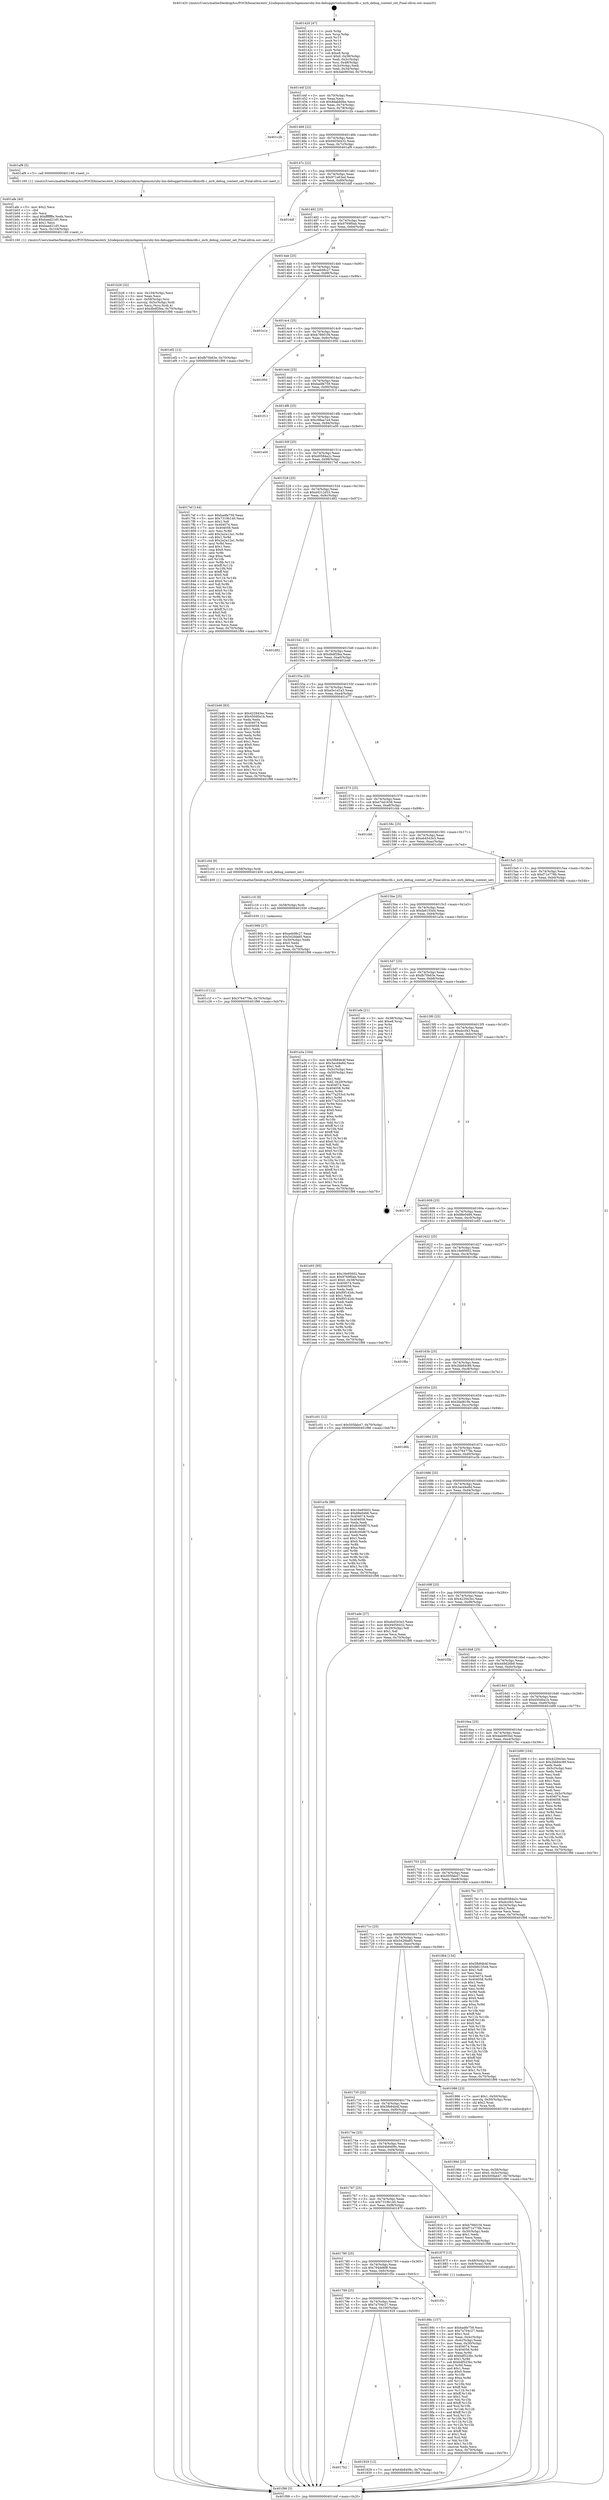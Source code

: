 digraph "0x401420" {
  label = "0x401420 (/mnt/c/Users/mathe/Desktop/tcc/POCII/binaries/extr_h2odepsmrubymrbgemsmruby-bin-debuggertoolsmrdbmrdb.c_mrb_debug_context_set_Final-ollvm.out::main(0))"
  labelloc = "t"
  node[shape=record]

  Entry [label="",width=0.3,height=0.3,shape=circle,fillcolor=black,style=filled]
  "0x40144f" [label="{
     0x40144f [23]\l
     | [instrs]\l
     &nbsp;&nbsp;0x40144f \<+3\>: mov -0x70(%rbp),%eax\l
     &nbsp;&nbsp;0x401452 \<+2\>: mov %eax,%ecx\l
     &nbsp;&nbsp;0x401454 \<+6\>: sub $0x8dabb0be,%ecx\l
     &nbsp;&nbsp;0x40145a \<+3\>: mov %eax,-0x74(%rbp)\l
     &nbsp;&nbsp;0x40145d \<+3\>: mov %ecx,-0x78(%rbp)\l
     &nbsp;&nbsp;0x401460 \<+6\>: je 0000000000401c2b \<main+0x80b\>\l
  }"]
  "0x401c2b" [label="{
     0x401c2b\l
  }", style=dashed]
  "0x401466" [label="{
     0x401466 [22]\l
     | [instrs]\l
     &nbsp;&nbsp;0x401466 \<+5\>: jmp 000000000040146b \<main+0x4b\>\l
     &nbsp;&nbsp;0x40146b \<+3\>: mov -0x74(%rbp),%eax\l
     &nbsp;&nbsp;0x40146e \<+5\>: sub $0x94056432,%eax\l
     &nbsp;&nbsp;0x401473 \<+3\>: mov %eax,-0x7c(%rbp)\l
     &nbsp;&nbsp;0x401476 \<+6\>: je 0000000000401af9 \<main+0x6d9\>\l
  }"]
  Exit [label="",width=0.3,height=0.3,shape=circle,fillcolor=black,style=filled,peripheries=2]
  "0x401af9" [label="{
     0x401af9 [5]\l
     | [instrs]\l
     &nbsp;&nbsp;0x401af9 \<+5\>: call 0000000000401160 \<next_i\>\l
     | [calls]\l
     &nbsp;&nbsp;0x401160 \{1\} (/mnt/c/Users/mathe/Desktop/tcc/POCII/binaries/extr_h2odepsmrubymrbgemsmruby-bin-debuggertoolsmrdbmrdb.c_mrb_debug_context_set_Final-ollvm.out::next_i)\l
  }"]
  "0x40147c" [label="{
     0x40147c [22]\l
     | [instrs]\l
     &nbsp;&nbsp;0x40147c \<+5\>: jmp 0000000000401481 \<main+0x61\>\l
     &nbsp;&nbsp;0x401481 \<+3\>: mov -0x74(%rbp),%eax\l
     &nbsp;&nbsp;0x401484 \<+5\>: sub $0x971e63ed,%eax\l
     &nbsp;&nbsp;0x401489 \<+3\>: mov %eax,-0x80(%rbp)\l
     &nbsp;&nbsp;0x40148c \<+6\>: je 0000000000401ddf \<main+0x9bf\>\l
  }"]
  "0x401c1f" [label="{
     0x401c1f [12]\l
     | [instrs]\l
     &nbsp;&nbsp;0x401c1f \<+7\>: movl $0x3764779e,-0x70(%rbp)\l
     &nbsp;&nbsp;0x401c26 \<+5\>: jmp 0000000000401f98 \<main+0xb78\>\l
  }"]
  "0x401ddf" [label="{
     0x401ddf\l
  }", style=dashed]
  "0x401492" [label="{
     0x401492 [25]\l
     | [instrs]\l
     &nbsp;&nbsp;0x401492 \<+5\>: jmp 0000000000401497 \<main+0x77\>\l
     &nbsp;&nbsp;0x401497 \<+3\>: mov -0x74(%rbp),%eax\l
     &nbsp;&nbsp;0x40149a \<+5\>: sub $0x9769f0ab,%eax\l
     &nbsp;&nbsp;0x40149f \<+6\>: mov %eax,-0x84(%rbp)\l
     &nbsp;&nbsp;0x4014a5 \<+6\>: je 0000000000401ef2 \<main+0xad2\>\l
  }"]
  "0x401c16" [label="{
     0x401c16 [9]\l
     | [instrs]\l
     &nbsp;&nbsp;0x401c16 \<+4\>: mov -0x58(%rbp),%rdi\l
     &nbsp;&nbsp;0x401c1a \<+5\>: call 0000000000401030 \<free@plt\>\l
     | [calls]\l
     &nbsp;&nbsp;0x401030 \{1\} (unknown)\l
  }"]
  "0x401ef2" [label="{
     0x401ef2 [12]\l
     | [instrs]\l
     &nbsp;&nbsp;0x401ef2 \<+7\>: movl $0xfb70b63e,-0x70(%rbp)\l
     &nbsp;&nbsp;0x401ef9 \<+5\>: jmp 0000000000401f98 \<main+0xb78\>\l
  }"]
  "0x4014ab" [label="{
     0x4014ab [25]\l
     | [instrs]\l
     &nbsp;&nbsp;0x4014ab \<+5\>: jmp 00000000004014b0 \<main+0x90\>\l
     &nbsp;&nbsp;0x4014b0 \<+3\>: mov -0x74(%rbp),%eax\l
     &nbsp;&nbsp;0x4014b3 \<+5\>: sub $0xaeb08c27,%eax\l
     &nbsp;&nbsp;0x4014b8 \<+6\>: mov %eax,-0x88(%rbp)\l
     &nbsp;&nbsp;0x4014be \<+6\>: je 0000000000401e1e \<main+0x9fe\>\l
  }"]
  "0x401b26" [label="{
     0x401b26 [32]\l
     | [instrs]\l
     &nbsp;&nbsp;0x401b26 \<+6\>: mov -0x104(%rbp),%ecx\l
     &nbsp;&nbsp;0x401b2c \<+3\>: imul %eax,%ecx\l
     &nbsp;&nbsp;0x401b2f \<+4\>: mov -0x58(%rbp),%rsi\l
     &nbsp;&nbsp;0x401b33 \<+4\>: movslq -0x5c(%rbp),%rdi\l
     &nbsp;&nbsp;0x401b37 \<+3\>: mov %ecx,(%rsi,%rdi,4)\l
     &nbsp;&nbsp;0x401b3a \<+7\>: movl $0xdbdf2fea,-0x70(%rbp)\l
     &nbsp;&nbsp;0x401b41 \<+5\>: jmp 0000000000401f98 \<main+0xb78\>\l
  }"]
  "0x401e1e" [label="{
     0x401e1e\l
  }", style=dashed]
  "0x4014c4" [label="{
     0x4014c4 [25]\l
     | [instrs]\l
     &nbsp;&nbsp;0x4014c4 \<+5\>: jmp 00000000004014c9 \<main+0xa9\>\l
     &nbsp;&nbsp;0x4014c9 \<+3\>: mov -0x74(%rbp),%eax\l
     &nbsp;&nbsp;0x4014cc \<+5\>: sub $0xb76601f4,%eax\l
     &nbsp;&nbsp;0x4014d1 \<+6\>: mov %eax,-0x8c(%rbp)\l
     &nbsp;&nbsp;0x4014d7 \<+6\>: je 0000000000401950 \<main+0x530\>\l
  }"]
  "0x401afe" [label="{
     0x401afe [40]\l
     | [instrs]\l
     &nbsp;&nbsp;0x401afe \<+5\>: mov $0x2,%ecx\l
     &nbsp;&nbsp;0x401b03 \<+1\>: cltd\l
     &nbsp;&nbsp;0x401b04 \<+2\>: idiv %ecx\l
     &nbsp;&nbsp;0x401b06 \<+6\>: imul $0xfffffffe,%edx,%ecx\l
     &nbsp;&nbsp;0x401b0c \<+6\>: add $0xbaed21d5,%ecx\l
     &nbsp;&nbsp;0x401b12 \<+3\>: add $0x1,%ecx\l
     &nbsp;&nbsp;0x401b15 \<+6\>: sub $0xbaed21d5,%ecx\l
     &nbsp;&nbsp;0x401b1b \<+6\>: mov %ecx,-0x104(%rbp)\l
     &nbsp;&nbsp;0x401b21 \<+5\>: call 0000000000401160 \<next_i\>\l
     | [calls]\l
     &nbsp;&nbsp;0x401160 \{1\} (/mnt/c/Users/mathe/Desktop/tcc/POCII/binaries/extr_h2odepsmrubymrbgemsmruby-bin-debuggertoolsmrdbmrdb.c_mrb_debug_context_set_Final-ollvm.out::next_i)\l
  }"]
  "0x401950" [label="{
     0x401950\l
  }", style=dashed]
  "0x4014dd" [label="{
     0x4014dd [25]\l
     | [instrs]\l
     &nbsp;&nbsp;0x4014dd \<+5\>: jmp 00000000004014e2 \<main+0xc2\>\l
     &nbsp;&nbsp;0x4014e2 \<+3\>: mov -0x74(%rbp),%eax\l
     &nbsp;&nbsp;0x4014e5 \<+5\>: sub $0xbadfe759,%eax\l
     &nbsp;&nbsp;0x4014ea \<+6\>: mov %eax,-0x90(%rbp)\l
     &nbsp;&nbsp;0x4014f0 \<+6\>: je 0000000000401f13 \<main+0xaf3\>\l
  }"]
  "0x40199d" [label="{
     0x40199d [23]\l
     | [instrs]\l
     &nbsp;&nbsp;0x40199d \<+4\>: mov %rax,-0x58(%rbp)\l
     &nbsp;&nbsp;0x4019a1 \<+7\>: movl $0x0,-0x5c(%rbp)\l
     &nbsp;&nbsp;0x4019a8 \<+7\>: movl $0x505fab47,-0x70(%rbp)\l
     &nbsp;&nbsp;0x4019af \<+5\>: jmp 0000000000401f98 \<main+0xb78\>\l
  }"]
  "0x401f13" [label="{
     0x401f13\l
  }", style=dashed]
  "0x4014f6" [label="{
     0x4014f6 [25]\l
     | [instrs]\l
     &nbsp;&nbsp;0x4014f6 \<+5\>: jmp 00000000004014fb \<main+0xdb\>\l
     &nbsp;&nbsp;0x4014fb \<+3\>: mov -0x74(%rbp),%eax\l
     &nbsp;&nbsp;0x4014fe \<+5\>: sub $0xc68aa7a4,%eax\l
     &nbsp;&nbsp;0x401503 \<+6\>: mov %eax,-0x94(%rbp)\l
     &nbsp;&nbsp;0x401509 \<+6\>: je 0000000000401e00 \<main+0x9e0\>\l
  }"]
  "0x4017b2" [label="{
     0x4017b2\l
  }", style=dashed]
  "0x401e00" [label="{
     0x401e00\l
  }", style=dashed]
  "0x40150f" [label="{
     0x40150f [25]\l
     | [instrs]\l
     &nbsp;&nbsp;0x40150f \<+5\>: jmp 0000000000401514 \<main+0xf4\>\l
     &nbsp;&nbsp;0x401514 \<+3\>: mov -0x74(%rbp),%eax\l
     &nbsp;&nbsp;0x401517 \<+5\>: sub $0xd0584a2c,%eax\l
     &nbsp;&nbsp;0x40151c \<+6\>: mov %eax,-0x98(%rbp)\l
     &nbsp;&nbsp;0x401522 \<+6\>: je 00000000004017ef \<main+0x3cf\>\l
  }"]
  "0x401929" [label="{
     0x401929 [12]\l
     | [instrs]\l
     &nbsp;&nbsp;0x401929 \<+7\>: movl $0x64b8409c,-0x70(%rbp)\l
     &nbsp;&nbsp;0x401930 \<+5\>: jmp 0000000000401f98 \<main+0xb78\>\l
  }"]
  "0x4017ef" [label="{
     0x4017ef [144]\l
     | [instrs]\l
     &nbsp;&nbsp;0x4017ef \<+5\>: mov $0xbadfe759,%eax\l
     &nbsp;&nbsp;0x4017f4 \<+5\>: mov $0x7319b140,%ecx\l
     &nbsp;&nbsp;0x4017f9 \<+2\>: mov $0x1,%dl\l
     &nbsp;&nbsp;0x4017fb \<+7\>: mov 0x404074,%esi\l
     &nbsp;&nbsp;0x401802 \<+7\>: mov 0x404058,%edi\l
     &nbsp;&nbsp;0x401809 \<+3\>: mov %esi,%r8d\l
     &nbsp;&nbsp;0x40180c \<+7\>: add $0x2a2a12a1,%r8d\l
     &nbsp;&nbsp;0x401813 \<+4\>: sub $0x1,%r8d\l
     &nbsp;&nbsp;0x401817 \<+7\>: sub $0x2a2a12a1,%r8d\l
     &nbsp;&nbsp;0x40181e \<+4\>: imul %r8d,%esi\l
     &nbsp;&nbsp;0x401822 \<+3\>: and $0x1,%esi\l
     &nbsp;&nbsp;0x401825 \<+3\>: cmp $0x0,%esi\l
     &nbsp;&nbsp;0x401828 \<+4\>: sete %r9b\l
     &nbsp;&nbsp;0x40182c \<+3\>: cmp $0xa,%edi\l
     &nbsp;&nbsp;0x40182f \<+4\>: setl %r10b\l
     &nbsp;&nbsp;0x401833 \<+3\>: mov %r9b,%r11b\l
     &nbsp;&nbsp;0x401836 \<+4\>: xor $0xff,%r11b\l
     &nbsp;&nbsp;0x40183a \<+3\>: mov %r10b,%bl\l
     &nbsp;&nbsp;0x40183d \<+3\>: xor $0xff,%bl\l
     &nbsp;&nbsp;0x401840 \<+3\>: xor $0x0,%dl\l
     &nbsp;&nbsp;0x401843 \<+3\>: mov %r11b,%r14b\l
     &nbsp;&nbsp;0x401846 \<+4\>: and $0x0,%r14b\l
     &nbsp;&nbsp;0x40184a \<+3\>: and %dl,%r9b\l
     &nbsp;&nbsp;0x40184d \<+3\>: mov %bl,%r15b\l
     &nbsp;&nbsp;0x401850 \<+4\>: and $0x0,%r15b\l
     &nbsp;&nbsp;0x401854 \<+3\>: and %dl,%r10b\l
     &nbsp;&nbsp;0x401857 \<+3\>: or %r9b,%r14b\l
     &nbsp;&nbsp;0x40185a \<+3\>: or %r10b,%r15b\l
     &nbsp;&nbsp;0x40185d \<+3\>: xor %r15b,%r14b\l
     &nbsp;&nbsp;0x401860 \<+3\>: or %bl,%r11b\l
     &nbsp;&nbsp;0x401863 \<+4\>: xor $0xff,%r11b\l
     &nbsp;&nbsp;0x401867 \<+3\>: or $0x0,%dl\l
     &nbsp;&nbsp;0x40186a \<+3\>: and %dl,%r11b\l
     &nbsp;&nbsp;0x40186d \<+3\>: or %r11b,%r14b\l
     &nbsp;&nbsp;0x401870 \<+4\>: test $0x1,%r14b\l
     &nbsp;&nbsp;0x401874 \<+3\>: cmovne %ecx,%eax\l
     &nbsp;&nbsp;0x401877 \<+3\>: mov %eax,-0x70(%rbp)\l
     &nbsp;&nbsp;0x40187a \<+5\>: jmp 0000000000401f98 \<main+0xb78\>\l
  }"]
  "0x401528" [label="{
     0x401528 [25]\l
     | [instrs]\l
     &nbsp;&nbsp;0x401528 \<+5\>: jmp 000000000040152d \<main+0x10d\>\l
     &nbsp;&nbsp;0x40152d \<+3\>: mov -0x74(%rbp),%eax\l
     &nbsp;&nbsp;0x401530 \<+5\>: sub $0xd4212d33,%eax\l
     &nbsp;&nbsp;0x401535 \<+6\>: mov %eax,-0x9c(%rbp)\l
     &nbsp;&nbsp;0x40153b \<+6\>: je 0000000000401d92 \<main+0x972\>\l
  }"]
  "0x401799" [label="{
     0x401799 [25]\l
     | [instrs]\l
     &nbsp;&nbsp;0x401799 \<+5\>: jmp 000000000040179e \<main+0x37e\>\l
     &nbsp;&nbsp;0x40179e \<+3\>: mov -0x74(%rbp),%eax\l
     &nbsp;&nbsp;0x4017a1 \<+5\>: sub $0x7a704c27,%eax\l
     &nbsp;&nbsp;0x4017a6 \<+6\>: mov %eax,-0x100(%rbp)\l
     &nbsp;&nbsp;0x4017ac \<+6\>: je 0000000000401929 \<main+0x509\>\l
  }"]
  "0x401d92" [label="{
     0x401d92\l
  }", style=dashed]
  "0x401541" [label="{
     0x401541 [25]\l
     | [instrs]\l
     &nbsp;&nbsp;0x401541 \<+5\>: jmp 0000000000401546 \<main+0x126\>\l
     &nbsp;&nbsp;0x401546 \<+3\>: mov -0x74(%rbp),%eax\l
     &nbsp;&nbsp;0x401549 \<+5\>: sub $0xdbdf2fea,%eax\l
     &nbsp;&nbsp;0x40154e \<+6\>: mov %eax,-0xa0(%rbp)\l
     &nbsp;&nbsp;0x401554 \<+6\>: je 0000000000401b46 \<main+0x726\>\l
  }"]
  "0x401f5c" [label="{
     0x401f5c\l
  }", style=dashed]
  "0x401b46" [label="{
     0x401b46 [83]\l
     | [instrs]\l
     &nbsp;&nbsp;0x401b46 \<+5\>: mov $0x422943ec,%eax\l
     &nbsp;&nbsp;0x401b4b \<+5\>: mov $0x450d0a1b,%ecx\l
     &nbsp;&nbsp;0x401b50 \<+2\>: xor %edx,%edx\l
     &nbsp;&nbsp;0x401b52 \<+7\>: mov 0x404074,%esi\l
     &nbsp;&nbsp;0x401b59 \<+7\>: mov 0x404058,%edi\l
     &nbsp;&nbsp;0x401b60 \<+3\>: sub $0x1,%edx\l
     &nbsp;&nbsp;0x401b63 \<+3\>: mov %esi,%r8d\l
     &nbsp;&nbsp;0x401b66 \<+3\>: add %edx,%r8d\l
     &nbsp;&nbsp;0x401b69 \<+4\>: imul %r8d,%esi\l
     &nbsp;&nbsp;0x401b6d \<+3\>: and $0x1,%esi\l
     &nbsp;&nbsp;0x401b70 \<+3\>: cmp $0x0,%esi\l
     &nbsp;&nbsp;0x401b73 \<+4\>: sete %r9b\l
     &nbsp;&nbsp;0x401b77 \<+3\>: cmp $0xa,%edi\l
     &nbsp;&nbsp;0x401b7a \<+4\>: setl %r10b\l
     &nbsp;&nbsp;0x401b7e \<+3\>: mov %r9b,%r11b\l
     &nbsp;&nbsp;0x401b81 \<+3\>: and %r10b,%r11b\l
     &nbsp;&nbsp;0x401b84 \<+3\>: xor %r10b,%r9b\l
     &nbsp;&nbsp;0x401b87 \<+3\>: or %r9b,%r11b\l
     &nbsp;&nbsp;0x401b8a \<+4\>: test $0x1,%r11b\l
     &nbsp;&nbsp;0x401b8e \<+3\>: cmovne %ecx,%eax\l
     &nbsp;&nbsp;0x401b91 \<+3\>: mov %eax,-0x70(%rbp)\l
     &nbsp;&nbsp;0x401b94 \<+5\>: jmp 0000000000401f98 \<main+0xb78\>\l
  }"]
  "0x40155a" [label="{
     0x40155a [25]\l
     | [instrs]\l
     &nbsp;&nbsp;0x40155a \<+5\>: jmp 000000000040155f \<main+0x13f\>\l
     &nbsp;&nbsp;0x40155f \<+3\>: mov -0x74(%rbp),%eax\l
     &nbsp;&nbsp;0x401562 \<+5\>: sub $0xe5e1d1a3,%eax\l
     &nbsp;&nbsp;0x401567 \<+6\>: mov %eax,-0xa4(%rbp)\l
     &nbsp;&nbsp;0x40156d \<+6\>: je 0000000000401d77 \<main+0x957\>\l
  }"]
  "0x40188c" [label="{
     0x40188c [157]\l
     | [instrs]\l
     &nbsp;&nbsp;0x40188c \<+5\>: mov $0xbadfe759,%ecx\l
     &nbsp;&nbsp;0x401891 \<+5\>: mov $0x7a704c27,%edx\l
     &nbsp;&nbsp;0x401896 \<+3\>: mov $0x1,%sil\l
     &nbsp;&nbsp;0x401899 \<+3\>: mov %eax,-0x4c(%rbp)\l
     &nbsp;&nbsp;0x40189c \<+3\>: mov -0x4c(%rbp),%eax\l
     &nbsp;&nbsp;0x40189f \<+3\>: mov %eax,-0x30(%rbp)\l
     &nbsp;&nbsp;0x4018a2 \<+7\>: mov 0x404074,%eax\l
     &nbsp;&nbsp;0x4018a9 \<+8\>: mov 0x404058,%r8d\l
     &nbsp;&nbsp;0x4018b1 \<+3\>: mov %eax,%r9d\l
     &nbsp;&nbsp;0x4018b4 \<+7\>: add $0xbdf523bc,%r9d\l
     &nbsp;&nbsp;0x4018bb \<+4\>: sub $0x1,%r9d\l
     &nbsp;&nbsp;0x4018bf \<+7\>: sub $0xbdf523bc,%r9d\l
     &nbsp;&nbsp;0x4018c6 \<+4\>: imul %r9d,%eax\l
     &nbsp;&nbsp;0x4018ca \<+3\>: and $0x1,%eax\l
     &nbsp;&nbsp;0x4018cd \<+3\>: cmp $0x0,%eax\l
     &nbsp;&nbsp;0x4018d0 \<+4\>: sete %r10b\l
     &nbsp;&nbsp;0x4018d4 \<+4\>: cmp $0xa,%r8d\l
     &nbsp;&nbsp;0x4018d8 \<+4\>: setl %r11b\l
     &nbsp;&nbsp;0x4018dc \<+3\>: mov %r10b,%bl\l
     &nbsp;&nbsp;0x4018df \<+3\>: xor $0xff,%bl\l
     &nbsp;&nbsp;0x4018e2 \<+3\>: mov %r11b,%r14b\l
     &nbsp;&nbsp;0x4018e5 \<+4\>: xor $0xff,%r14b\l
     &nbsp;&nbsp;0x4018e9 \<+4\>: xor $0x1,%sil\l
     &nbsp;&nbsp;0x4018ed \<+3\>: mov %bl,%r15b\l
     &nbsp;&nbsp;0x4018f0 \<+4\>: and $0xff,%r15b\l
     &nbsp;&nbsp;0x4018f4 \<+3\>: and %sil,%r10b\l
     &nbsp;&nbsp;0x4018f7 \<+3\>: mov %r14b,%r12b\l
     &nbsp;&nbsp;0x4018fa \<+4\>: and $0xff,%r12b\l
     &nbsp;&nbsp;0x4018fe \<+3\>: and %sil,%r11b\l
     &nbsp;&nbsp;0x401901 \<+3\>: or %r10b,%r15b\l
     &nbsp;&nbsp;0x401904 \<+3\>: or %r11b,%r12b\l
     &nbsp;&nbsp;0x401907 \<+3\>: xor %r12b,%r15b\l
     &nbsp;&nbsp;0x40190a \<+3\>: or %r14b,%bl\l
     &nbsp;&nbsp;0x40190d \<+3\>: xor $0xff,%bl\l
     &nbsp;&nbsp;0x401910 \<+4\>: or $0x1,%sil\l
     &nbsp;&nbsp;0x401914 \<+3\>: and %sil,%bl\l
     &nbsp;&nbsp;0x401917 \<+3\>: or %bl,%r15b\l
     &nbsp;&nbsp;0x40191a \<+4\>: test $0x1,%r15b\l
     &nbsp;&nbsp;0x40191e \<+3\>: cmovne %edx,%ecx\l
     &nbsp;&nbsp;0x401921 \<+3\>: mov %ecx,-0x70(%rbp)\l
     &nbsp;&nbsp;0x401924 \<+5\>: jmp 0000000000401f98 \<main+0xb78\>\l
  }"]
  "0x401d77" [label="{
     0x401d77\l
  }", style=dashed]
  "0x401573" [label="{
     0x401573 [25]\l
     | [instrs]\l
     &nbsp;&nbsp;0x401573 \<+5\>: jmp 0000000000401578 \<main+0x158\>\l
     &nbsp;&nbsp;0x401578 \<+3\>: mov -0x74(%rbp),%eax\l
     &nbsp;&nbsp;0x40157b \<+5\>: sub $0xe7ed1638,%eax\l
     &nbsp;&nbsp;0x401580 \<+6\>: mov %eax,-0xa8(%rbp)\l
     &nbsp;&nbsp;0x401586 \<+6\>: je 0000000000401cbb \<main+0x89b\>\l
  }"]
  "0x401780" [label="{
     0x401780 [25]\l
     | [instrs]\l
     &nbsp;&nbsp;0x401780 \<+5\>: jmp 0000000000401785 \<main+0x365\>\l
     &nbsp;&nbsp;0x401785 \<+3\>: mov -0x74(%rbp),%eax\l
     &nbsp;&nbsp;0x401788 \<+5\>: sub $0x794dd6f8,%eax\l
     &nbsp;&nbsp;0x40178d \<+6\>: mov %eax,-0xfc(%rbp)\l
     &nbsp;&nbsp;0x401793 \<+6\>: je 0000000000401f5c \<main+0xb3c\>\l
  }"]
  "0x401cbb" [label="{
     0x401cbb\l
  }", style=dashed]
  "0x40158c" [label="{
     0x40158c [25]\l
     | [instrs]\l
     &nbsp;&nbsp;0x40158c \<+5\>: jmp 0000000000401591 \<main+0x171\>\l
     &nbsp;&nbsp;0x401591 \<+3\>: mov -0x74(%rbp),%eax\l
     &nbsp;&nbsp;0x401594 \<+5\>: sub $0xeb4543e3,%eax\l
     &nbsp;&nbsp;0x401599 \<+6\>: mov %eax,-0xac(%rbp)\l
     &nbsp;&nbsp;0x40159f \<+6\>: je 0000000000401c0d \<main+0x7ed\>\l
  }"]
  "0x40187f" [label="{
     0x40187f [13]\l
     | [instrs]\l
     &nbsp;&nbsp;0x40187f \<+4\>: mov -0x48(%rbp),%rax\l
     &nbsp;&nbsp;0x401883 \<+4\>: mov 0x8(%rax),%rdi\l
     &nbsp;&nbsp;0x401887 \<+5\>: call 0000000000401060 \<atoi@plt\>\l
     | [calls]\l
     &nbsp;&nbsp;0x401060 \{1\} (unknown)\l
  }"]
  "0x401c0d" [label="{
     0x401c0d [9]\l
     | [instrs]\l
     &nbsp;&nbsp;0x401c0d \<+4\>: mov -0x58(%rbp),%rdi\l
     &nbsp;&nbsp;0x401c11 \<+5\>: call 0000000000401400 \<mrb_debug_context_set\>\l
     | [calls]\l
     &nbsp;&nbsp;0x401400 \{1\} (/mnt/c/Users/mathe/Desktop/tcc/POCII/binaries/extr_h2odepsmrubymrbgemsmruby-bin-debuggertoolsmrdbmrdb.c_mrb_debug_context_set_Final-ollvm.out::mrb_debug_context_set)\l
  }"]
  "0x4015a5" [label="{
     0x4015a5 [25]\l
     | [instrs]\l
     &nbsp;&nbsp;0x4015a5 \<+5\>: jmp 00000000004015aa \<main+0x18a\>\l
     &nbsp;&nbsp;0x4015aa \<+3\>: mov -0x74(%rbp),%eax\l
     &nbsp;&nbsp;0x4015ad \<+5\>: sub $0xf71e776b,%eax\l
     &nbsp;&nbsp;0x4015b2 \<+6\>: mov %eax,-0xb0(%rbp)\l
     &nbsp;&nbsp;0x4015b8 \<+6\>: je 000000000040196b \<main+0x54b\>\l
  }"]
  "0x401767" [label="{
     0x401767 [25]\l
     | [instrs]\l
     &nbsp;&nbsp;0x401767 \<+5\>: jmp 000000000040176c \<main+0x34c\>\l
     &nbsp;&nbsp;0x40176c \<+3\>: mov -0x74(%rbp),%eax\l
     &nbsp;&nbsp;0x40176f \<+5\>: sub $0x7319b140,%eax\l
     &nbsp;&nbsp;0x401774 \<+6\>: mov %eax,-0xf8(%rbp)\l
     &nbsp;&nbsp;0x40177a \<+6\>: je 000000000040187f \<main+0x45f\>\l
  }"]
  "0x40196b" [label="{
     0x40196b [27]\l
     | [instrs]\l
     &nbsp;&nbsp;0x40196b \<+5\>: mov $0xaeb08c27,%eax\l
     &nbsp;&nbsp;0x401970 \<+5\>: mov $0x542fda85,%ecx\l
     &nbsp;&nbsp;0x401975 \<+3\>: mov -0x30(%rbp),%edx\l
     &nbsp;&nbsp;0x401978 \<+3\>: cmp $0x0,%edx\l
     &nbsp;&nbsp;0x40197b \<+3\>: cmove %ecx,%eax\l
     &nbsp;&nbsp;0x40197e \<+3\>: mov %eax,-0x70(%rbp)\l
     &nbsp;&nbsp;0x401981 \<+5\>: jmp 0000000000401f98 \<main+0xb78\>\l
  }"]
  "0x4015be" [label="{
     0x4015be [25]\l
     | [instrs]\l
     &nbsp;&nbsp;0x4015be \<+5\>: jmp 00000000004015c3 \<main+0x1a3\>\l
     &nbsp;&nbsp;0x4015c3 \<+3\>: mov -0x74(%rbp),%eax\l
     &nbsp;&nbsp;0x4015c6 \<+5\>: sub $0xfa6155d4,%eax\l
     &nbsp;&nbsp;0x4015cb \<+6\>: mov %eax,-0xb4(%rbp)\l
     &nbsp;&nbsp;0x4015d1 \<+6\>: je 0000000000401a3a \<main+0x61a\>\l
  }"]
  "0x401935" [label="{
     0x401935 [27]\l
     | [instrs]\l
     &nbsp;&nbsp;0x401935 \<+5\>: mov $0xb76601f4,%eax\l
     &nbsp;&nbsp;0x40193a \<+5\>: mov $0xf71e776b,%ecx\l
     &nbsp;&nbsp;0x40193f \<+3\>: mov -0x30(%rbp),%edx\l
     &nbsp;&nbsp;0x401942 \<+3\>: cmp $0x1,%edx\l
     &nbsp;&nbsp;0x401945 \<+3\>: cmovl %ecx,%eax\l
     &nbsp;&nbsp;0x401948 \<+3\>: mov %eax,-0x70(%rbp)\l
     &nbsp;&nbsp;0x40194b \<+5\>: jmp 0000000000401f98 \<main+0xb78\>\l
  }"]
  "0x401a3a" [label="{
     0x401a3a [164]\l
     | [instrs]\l
     &nbsp;&nbsp;0x401a3a \<+5\>: mov $0x5fb84b4f,%eax\l
     &nbsp;&nbsp;0x401a3f \<+5\>: mov $0x3acd4e8d,%ecx\l
     &nbsp;&nbsp;0x401a44 \<+2\>: mov $0x1,%dl\l
     &nbsp;&nbsp;0x401a46 \<+3\>: mov -0x5c(%rbp),%esi\l
     &nbsp;&nbsp;0x401a49 \<+3\>: cmp -0x50(%rbp),%esi\l
     &nbsp;&nbsp;0x401a4c \<+4\>: setl %dil\l
     &nbsp;&nbsp;0x401a50 \<+4\>: and $0x1,%dil\l
     &nbsp;&nbsp;0x401a54 \<+4\>: mov %dil,-0x29(%rbp)\l
     &nbsp;&nbsp;0x401a58 \<+7\>: mov 0x404074,%esi\l
     &nbsp;&nbsp;0x401a5f \<+8\>: mov 0x404058,%r8d\l
     &nbsp;&nbsp;0x401a67 \<+3\>: mov %esi,%r9d\l
     &nbsp;&nbsp;0x401a6a \<+7\>: sub $0x77a253c0,%r9d\l
     &nbsp;&nbsp;0x401a71 \<+4\>: sub $0x1,%r9d\l
     &nbsp;&nbsp;0x401a75 \<+7\>: add $0x77a253c0,%r9d\l
     &nbsp;&nbsp;0x401a7c \<+4\>: imul %r9d,%esi\l
     &nbsp;&nbsp;0x401a80 \<+3\>: and $0x1,%esi\l
     &nbsp;&nbsp;0x401a83 \<+3\>: cmp $0x0,%esi\l
     &nbsp;&nbsp;0x401a86 \<+4\>: sete %dil\l
     &nbsp;&nbsp;0x401a8a \<+4\>: cmp $0xa,%r8d\l
     &nbsp;&nbsp;0x401a8e \<+4\>: setl %r10b\l
     &nbsp;&nbsp;0x401a92 \<+3\>: mov %dil,%r11b\l
     &nbsp;&nbsp;0x401a95 \<+4\>: xor $0xff,%r11b\l
     &nbsp;&nbsp;0x401a99 \<+3\>: mov %r10b,%bl\l
     &nbsp;&nbsp;0x401a9c \<+3\>: xor $0xff,%bl\l
     &nbsp;&nbsp;0x401a9f \<+3\>: xor $0x0,%dl\l
     &nbsp;&nbsp;0x401aa2 \<+3\>: mov %r11b,%r14b\l
     &nbsp;&nbsp;0x401aa5 \<+4\>: and $0x0,%r14b\l
     &nbsp;&nbsp;0x401aa9 \<+3\>: and %dl,%dil\l
     &nbsp;&nbsp;0x401aac \<+3\>: mov %bl,%r15b\l
     &nbsp;&nbsp;0x401aaf \<+4\>: and $0x0,%r15b\l
     &nbsp;&nbsp;0x401ab3 \<+3\>: and %dl,%r10b\l
     &nbsp;&nbsp;0x401ab6 \<+3\>: or %dil,%r14b\l
     &nbsp;&nbsp;0x401ab9 \<+3\>: or %r10b,%r15b\l
     &nbsp;&nbsp;0x401abc \<+3\>: xor %r15b,%r14b\l
     &nbsp;&nbsp;0x401abf \<+3\>: or %bl,%r11b\l
     &nbsp;&nbsp;0x401ac2 \<+4\>: xor $0xff,%r11b\l
     &nbsp;&nbsp;0x401ac6 \<+3\>: or $0x0,%dl\l
     &nbsp;&nbsp;0x401ac9 \<+3\>: and %dl,%r11b\l
     &nbsp;&nbsp;0x401acc \<+3\>: or %r11b,%r14b\l
     &nbsp;&nbsp;0x401acf \<+4\>: test $0x1,%r14b\l
     &nbsp;&nbsp;0x401ad3 \<+3\>: cmovne %ecx,%eax\l
     &nbsp;&nbsp;0x401ad6 \<+3\>: mov %eax,-0x70(%rbp)\l
     &nbsp;&nbsp;0x401ad9 \<+5\>: jmp 0000000000401f98 \<main+0xb78\>\l
  }"]
  "0x4015d7" [label="{
     0x4015d7 [25]\l
     | [instrs]\l
     &nbsp;&nbsp;0x4015d7 \<+5\>: jmp 00000000004015dc \<main+0x1bc\>\l
     &nbsp;&nbsp;0x4015dc \<+3\>: mov -0x74(%rbp),%eax\l
     &nbsp;&nbsp;0x4015df \<+5\>: sub $0xfb70b63e,%eax\l
     &nbsp;&nbsp;0x4015e4 \<+6\>: mov %eax,-0xb8(%rbp)\l
     &nbsp;&nbsp;0x4015ea \<+6\>: je 0000000000401efe \<main+0xade\>\l
  }"]
  "0x40174e" [label="{
     0x40174e [25]\l
     | [instrs]\l
     &nbsp;&nbsp;0x40174e \<+5\>: jmp 0000000000401753 \<main+0x333\>\l
     &nbsp;&nbsp;0x401753 \<+3\>: mov -0x74(%rbp),%eax\l
     &nbsp;&nbsp;0x401756 \<+5\>: sub $0x64b8409c,%eax\l
     &nbsp;&nbsp;0x40175b \<+6\>: mov %eax,-0xf4(%rbp)\l
     &nbsp;&nbsp;0x401761 \<+6\>: je 0000000000401935 \<main+0x515\>\l
  }"]
  "0x401efe" [label="{
     0x401efe [21]\l
     | [instrs]\l
     &nbsp;&nbsp;0x401efe \<+3\>: mov -0x38(%rbp),%eax\l
     &nbsp;&nbsp;0x401f01 \<+7\>: add $0xe8,%rsp\l
     &nbsp;&nbsp;0x401f08 \<+1\>: pop %rbx\l
     &nbsp;&nbsp;0x401f09 \<+2\>: pop %r12\l
     &nbsp;&nbsp;0x401f0b \<+2\>: pop %r13\l
     &nbsp;&nbsp;0x401f0d \<+2\>: pop %r14\l
     &nbsp;&nbsp;0x401f0f \<+2\>: pop %r15\l
     &nbsp;&nbsp;0x401f11 \<+1\>: pop %rbp\l
     &nbsp;&nbsp;0x401f12 \<+1\>: ret\l
  }"]
  "0x4015f0" [label="{
     0x4015f0 [25]\l
     | [instrs]\l
     &nbsp;&nbsp;0x4015f0 \<+5\>: jmp 00000000004015f5 \<main+0x1d5\>\l
     &nbsp;&nbsp;0x4015f5 \<+3\>: mov -0x74(%rbp),%eax\l
     &nbsp;&nbsp;0x4015f8 \<+5\>: sub $0xdccf43,%eax\l
     &nbsp;&nbsp;0x4015fd \<+6\>: mov %eax,-0xbc(%rbp)\l
     &nbsp;&nbsp;0x401603 \<+6\>: je 00000000004017d7 \<main+0x3b7\>\l
  }"]
  "0x401f2f" [label="{
     0x401f2f\l
  }", style=dashed]
  "0x4017d7" [label="{
     0x4017d7\l
  }", style=dashed]
  "0x401609" [label="{
     0x401609 [25]\l
     | [instrs]\l
     &nbsp;&nbsp;0x401609 \<+5\>: jmp 000000000040160e \<main+0x1ee\>\l
     &nbsp;&nbsp;0x40160e \<+3\>: mov -0x74(%rbp),%eax\l
     &nbsp;&nbsp;0x401611 \<+5\>: sub $0x88e0466,%eax\l
     &nbsp;&nbsp;0x401616 \<+6\>: mov %eax,-0xc0(%rbp)\l
     &nbsp;&nbsp;0x40161c \<+6\>: je 0000000000401e93 \<main+0xa73\>\l
  }"]
  "0x401735" [label="{
     0x401735 [25]\l
     | [instrs]\l
     &nbsp;&nbsp;0x401735 \<+5\>: jmp 000000000040173a \<main+0x31a\>\l
     &nbsp;&nbsp;0x40173a \<+3\>: mov -0x74(%rbp),%eax\l
     &nbsp;&nbsp;0x40173d \<+5\>: sub $0x5fb84b4f,%eax\l
     &nbsp;&nbsp;0x401742 \<+6\>: mov %eax,-0xf0(%rbp)\l
     &nbsp;&nbsp;0x401748 \<+6\>: je 0000000000401f2f \<main+0xb0f\>\l
  }"]
  "0x401e93" [label="{
     0x401e93 [95]\l
     | [instrs]\l
     &nbsp;&nbsp;0x401e93 \<+5\>: mov $0x16e95602,%eax\l
     &nbsp;&nbsp;0x401e98 \<+5\>: mov $0x9769f0ab,%ecx\l
     &nbsp;&nbsp;0x401e9d \<+7\>: movl $0x0,-0x38(%rbp)\l
     &nbsp;&nbsp;0x401ea4 \<+7\>: mov 0x404074,%edx\l
     &nbsp;&nbsp;0x401eab \<+7\>: mov 0x404058,%esi\l
     &nbsp;&nbsp;0x401eb2 \<+2\>: mov %edx,%edi\l
     &nbsp;&nbsp;0x401eb4 \<+6\>: add $0xf0f142dc,%edi\l
     &nbsp;&nbsp;0x401eba \<+3\>: sub $0x1,%edi\l
     &nbsp;&nbsp;0x401ebd \<+6\>: sub $0xf0f142dc,%edi\l
     &nbsp;&nbsp;0x401ec3 \<+3\>: imul %edi,%edx\l
     &nbsp;&nbsp;0x401ec6 \<+3\>: and $0x1,%edx\l
     &nbsp;&nbsp;0x401ec9 \<+3\>: cmp $0x0,%edx\l
     &nbsp;&nbsp;0x401ecc \<+4\>: sete %r8b\l
     &nbsp;&nbsp;0x401ed0 \<+3\>: cmp $0xa,%esi\l
     &nbsp;&nbsp;0x401ed3 \<+4\>: setl %r9b\l
     &nbsp;&nbsp;0x401ed7 \<+3\>: mov %r8b,%r10b\l
     &nbsp;&nbsp;0x401eda \<+3\>: and %r9b,%r10b\l
     &nbsp;&nbsp;0x401edd \<+3\>: xor %r9b,%r8b\l
     &nbsp;&nbsp;0x401ee0 \<+3\>: or %r8b,%r10b\l
     &nbsp;&nbsp;0x401ee3 \<+4\>: test $0x1,%r10b\l
     &nbsp;&nbsp;0x401ee7 \<+3\>: cmovne %ecx,%eax\l
     &nbsp;&nbsp;0x401eea \<+3\>: mov %eax,-0x70(%rbp)\l
     &nbsp;&nbsp;0x401eed \<+5\>: jmp 0000000000401f98 \<main+0xb78\>\l
  }"]
  "0x401622" [label="{
     0x401622 [25]\l
     | [instrs]\l
     &nbsp;&nbsp;0x401622 \<+5\>: jmp 0000000000401627 \<main+0x207\>\l
     &nbsp;&nbsp;0x401627 \<+3\>: mov -0x74(%rbp),%eax\l
     &nbsp;&nbsp;0x40162a \<+5\>: sub $0x16e95602,%eax\l
     &nbsp;&nbsp;0x40162f \<+6\>: mov %eax,-0xc4(%rbp)\l
     &nbsp;&nbsp;0x401635 \<+6\>: je 0000000000401f8a \<main+0xb6a\>\l
  }"]
  "0x401986" [label="{
     0x401986 [23]\l
     | [instrs]\l
     &nbsp;&nbsp;0x401986 \<+7\>: movl $0x1,-0x50(%rbp)\l
     &nbsp;&nbsp;0x40198d \<+4\>: movslq -0x50(%rbp),%rax\l
     &nbsp;&nbsp;0x401991 \<+4\>: shl $0x2,%rax\l
     &nbsp;&nbsp;0x401995 \<+3\>: mov %rax,%rdi\l
     &nbsp;&nbsp;0x401998 \<+5\>: call 0000000000401050 \<malloc@plt\>\l
     | [calls]\l
     &nbsp;&nbsp;0x401050 \{1\} (unknown)\l
  }"]
  "0x401f8a" [label="{
     0x401f8a\l
  }", style=dashed]
  "0x40163b" [label="{
     0x40163b [25]\l
     | [instrs]\l
     &nbsp;&nbsp;0x40163b \<+5\>: jmp 0000000000401640 \<main+0x220\>\l
     &nbsp;&nbsp;0x401640 \<+3\>: mov -0x74(%rbp),%eax\l
     &nbsp;&nbsp;0x401643 \<+5\>: sub $0x2bb84c89,%eax\l
     &nbsp;&nbsp;0x401648 \<+6\>: mov %eax,-0xc8(%rbp)\l
     &nbsp;&nbsp;0x40164e \<+6\>: je 0000000000401c01 \<main+0x7e1\>\l
  }"]
  "0x40171c" [label="{
     0x40171c [25]\l
     | [instrs]\l
     &nbsp;&nbsp;0x40171c \<+5\>: jmp 0000000000401721 \<main+0x301\>\l
     &nbsp;&nbsp;0x401721 \<+3\>: mov -0x74(%rbp),%eax\l
     &nbsp;&nbsp;0x401724 \<+5\>: sub $0x542fda85,%eax\l
     &nbsp;&nbsp;0x401729 \<+6\>: mov %eax,-0xec(%rbp)\l
     &nbsp;&nbsp;0x40172f \<+6\>: je 0000000000401986 \<main+0x566\>\l
  }"]
  "0x401c01" [label="{
     0x401c01 [12]\l
     | [instrs]\l
     &nbsp;&nbsp;0x401c01 \<+7\>: movl $0x505fab47,-0x70(%rbp)\l
     &nbsp;&nbsp;0x401c08 \<+5\>: jmp 0000000000401f98 \<main+0xb78\>\l
  }"]
  "0x401654" [label="{
     0x401654 [25]\l
     | [instrs]\l
     &nbsp;&nbsp;0x401654 \<+5\>: jmp 0000000000401659 \<main+0x239\>\l
     &nbsp;&nbsp;0x401659 \<+3\>: mov -0x74(%rbp),%eax\l
     &nbsp;&nbsp;0x40165c \<+5\>: sub $0x2fad819e,%eax\l
     &nbsp;&nbsp;0x401661 \<+6\>: mov %eax,-0xcc(%rbp)\l
     &nbsp;&nbsp;0x401667 \<+6\>: je 0000000000401d6b \<main+0x94b\>\l
  }"]
  "0x4019b4" [label="{
     0x4019b4 [134]\l
     | [instrs]\l
     &nbsp;&nbsp;0x4019b4 \<+5\>: mov $0x5fb84b4f,%eax\l
     &nbsp;&nbsp;0x4019b9 \<+5\>: mov $0xfa6155d4,%ecx\l
     &nbsp;&nbsp;0x4019be \<+2\>: mov $0x1,%dl\l
     &nbsp;&nbsp;0x4019c0 \<+2\>: xor %esi,%esi\l
     &nbsp;&nbsp;0x4019c2 \<+7\>: mov 0x404074,%edi\l
     &nbsp;&nbsp;0x4019c9 \<+8\>: mov 0x404058,%r8d\l
     &nbsp;&nbsp;0x4019d1 \<+3\>: sub $0x1,%esi\l
     &nbsp;&nbsp;0x4019d4 \<+3\>: mov %edi,%r9d\l
     &nbsp;&nbsp;0x4019d7 \<+3\>: add %esi,%r9d\l
     &nbsp;&nbsp;0x4019da \<+4\>: imul %r9d,%edi\l
     &nbsp;&nbsp;0x4019de \<+3\>: and $0x1,%edi\l
     &nbsp;&nbsp;0x4019e1 \<+3\>: cmp $0x0,%edi\l
     &nbsp;&nbsp;0x4019e4 \<+4\>: sete %r10b\l
     &nbsp;&nbsp;0x4019e8 \<+4\>: cmp $0xa,%r8d\l
     &nbsp;&nbsp;0x4019ec \<+4\>: setl %r11b\l
     &nbsp;&nbsp;0x4019f0 \<+3\>: mov %r10b,%bl\l
     &nbsp;&nbsp;0x4019f3 \<+3\>: xor $0xff,%bl\l
     &nbsp;&nbsp;0x4019f6 \<+3\>: mov %r11b,%r14b\l
     &nbsp;&nbsp;0x4019f9 \<+4\>: xor $0xff,%r14b\l
     &nbsp;&nbsp;0x4019fd \<+3\>: xor $0x0,%dl\l
     &nbsp;&nbsp;0x401a00 \<+3\>: mov %bl,%r15b\l
     &nbsp;&nbsp;0x401a03 \<+4\>: and $0x0,%r15b\l
     &nbsp;&nbsp;0x401a07 \<+3\>: and %dl,%r10b\l
     &nbsp;&nbsp;0x401a0a \<+3\>: mov %r14b,%r12b\l
     &nbsp;&nbsp;0x401a0d \<+4\>: and $0x0,%r12b\l
     &nbsp;&nbsp;0x401a11 \<+3\>: and %dl,%r11b\l
     &nbsp;&nbsp;0x401a14 \<+3\>: or %r10b,%r15b\l
     &nbsp;&nbsp;0x401a17 \<+3\>: or %r11b,%r12b\l
     &nbsp;&nbsp;0x401a1a \<+3\>: xor %r12b,%r15b\l
     &nbsp;&nbsp;0x401a1d \<+3\>: or %r14b,%bl\l
     &nbsp;&nbsp;0x401a20 \<+3\>: xor $0xff,%bl\l
     &nbsp;&nbsp;0x401a23 \<+3\>: or $0x0,%dl\l
     &nbsp;&nbsp;0x401a26 \<+2\>: and %dl,%bl\l
     &nbsp;&nbsp;0x401a28 \<+3\>: or %bl,%r15b\l
     &nbsp;&nbsp;0x401a2b \<+4\>: test $0x1,%r15b\l
     &nbsp;&nbsp;0x401a2f \<+3\>: cmovne %ecx,%eax\l
     &nbsp;&nbsp;0x401a32 \<+3\>: mov %eax,-0x70(%rbp)\l
     &nbsp;&nbsp;0x401a35 \<+5\>: jmp 0000000000401f98 \<main+0xb78\>\l
  }"]
  "0x401d6b" [label="{
     0x401d6b\l
  }", style=dashed]
  "0x40166d" [label="{
     0x40166d [25]\l
     | [instrs]\l
     &nbsp;&nbsp;0x40166d \<+5\>: jmp 0000000000401672 \<main+0x252\>\l
     &nbsp;&nbsp;0x401672 \<+3\>: mov -0x74(%rbp),%eax\l
     &nbsp;&nbsp;0x401675 \<+5\>: sub $0x3764779e,%eax\l
     &nbsp;&nbsp;0x40167a \<+6\>: mov %eax,-0xd0(%rbp)\l
     &nbsp;&nbsp;0x401680 \<+6\>: je 0000000000401e3b \<main+0xa1b\>\l
  }"]
  "0x401420" [label="{
     0x401420 [47]\l
     | [instrs]\l
     &nbsp;&nbsp;0x401420 \<+1\>: push %rbp\l
     &nbsp;&nbsp;0x401421 \<+3\>: mov %rsp,%rbp\l
     &nbsp;&nbsp;0x401424 \<+2\>: push %r15\l
     &nbsp;&nbsp;0x401426 \<+2\>: push %r14\l
     &nbsp;&nbsp;0x401428 \<+2\>: push %r13\l
     &nbsp;&nbsp;0x40142a \<+2\>: push %r12\l
     &nbsp;&nbsp;0x40142c \<+1\>: push %rbx\l
     &nbsp;&nbsp;0x40142d \<+7\>: sub $0xe8,%rsp\l
     &nbsp;&nbsp;0x401434 \<+7\>: movl $0x0,-0x38(%rbp)\l
     &nbsp;&nbsp;0x40143b \<+3\>: mov %edi,-0x3c(%rbp)\l
     &nbsp;&nbsp;0x40143e \<+4\>: mov %rsi,-0x48(%rbp)\l
     &nbsp;&nbsp;0x401442 \<+3\>: mov -0x3c(%rbp),%edi\l
     &nbsp;&nbsp;0x401445 \<+3\>: mov %edi,-0x34(%rbp)\l
     &nbsp;&nbsp;0x401448 \<+7\>: movl $0x4ab9934d,-0x70(%rbp)\l
  }"]
  "0x401e3b" [label="{
     0x401e3b [88]\l
     | [instrs]\l
     &nbsp;&nbsp;0x401e3b \<+5\>: mov $0x16e95602,%eax\l
     &nbsp;&nbsp;0x401e40 \<+5\>: mov $0x88e0466,%ecx\l
     &nbsp;&nbsp;0x401e45 \<+7\>: mov 0x404074,%edx\l
     &nbsp;&nbsp;0x401e4c \<+7\>: mov 0x404058,%esi\l
     &nbsp;&nbsp;0x401e53 \<+2\>: mov %edx,%edi\l
     &nbsp;&nbsp;0x401e55 \<+6\>: add $0x8c00d675,%edi\l
     &nbsp;&nbsp;0x401e5b \<+3\>: sub $0x1,%edi\l
     &nbsp;&nbsp;0x401e5e \<+6\>: sub $0x8c00d675,%edi\l
     &nbsp;&nbsp;0x401e64 \<+3\>: imul %edi,%edx\l
     &nbsp;&nbsp;0x401e67 \<+3\>: and $0x1,%edx\l
     &nbsp;&nbsp;0x401e6a \<+3\>: cmp $0x0,%edx\l
     &nbsp;&nbsp;0x401e6d \<+4\>: sete %r8b\l
     &nbsp;&nbsp;0x401e71 \<+3\>: cmp $0xa,%esi\l
     &nbsp;&nbsp;0x401e74 \<+4\>: setl %r9b\l
     &nbsp;&nbsp;0x401e78 \<+3\>: mov %r8b,%r10b\l
     &nbsp;&nbsp;0x401e7b \<+3\>: and %r9b,%r10b\l
     &nbsp;&nbsp;0x401e7e \<+3\>: xor %r9b,%r8b\l
     &nbsp;&nbsp;0x401e81 \<+3\>: or %r8b,%r10b\l
     &nbsp;&nbsp;0x401e84 \<+4\>: test $0x1,%r10b\l
     &nbsp;&nbsp;0x401e88 \<+3\>: cmovne %ecx,%eax\l
     &nbsp;&nbsp;0x401e8b \<+3\>: mov %eax,-0x70(%rbp)\l
     &nbsp;&nbsp;0x401e8e \<+5\>: jmp 0000000000401f98 \<main+0xb78\>\l
  }"]
  "0x401686" [label="{
     0x401686 [25]\l
     | [instrs]\l
     &nbsp;&nbsp;0x401686 \<+5\>: jmp 000000000040168b \<main+0x26b\>\l
     &nbsp;&nbsp;0x40168b \<+3\>: mov -0x74(%rbp),%eax\l
     &nbsp;&nbsp;0x40168e \<+5\>: sub $0x3acd4e8d,%eax\l
     &nbsp;&nbsp;0x401693 \<+6\>: mov %eax,-0xd4(%rbp)\l
     &nbsp;&nbsp;0x401699 \<+6\>: je 0000000000401ade \<main+0x6be\>\l
  }"]
  "0x401f98" [label="{
     0x401f98 [5]\l
     | [instrs]\l
     &nbsp;&nbsp;0x401f98 \<+5\>: jmp 000000000040144f \<main+0x2f\>\l
  }"]
  "0x401ade" [label="{
     0x401ade [27]\l
     | [instrs]\l
     &nbsp;&nbsp;0x401ade \<+5\>: mov $0xeb4543e3,%eax\l
     &nbsp;&nbsp;0x401ae3 \<+5\>: mov $0x94056432,%ecx\l
     &nbsp;&nbsp;0x401ae8 \<+3\>: mov -0x29(%rbp),%dl\l
     &nbsp;&nbsp;0x401aeb \<+3\>: test $0x1,%dl\l
     &nbsp;&nbsp;0x401aee \<+3\>: cmovne %ecx,%eax\l
     &nbsp;&nbsp;0x401af1 \<+3\>: mov %eax,-0x70(%rbp)\l
     &nbsp;&nbsp;0x401af4 \<+5\>: jmp 0000000000401f98 \<main+0xb78\>\l
  }"]
  "0x40169f" [label="{
     0x40169f [25]\l
     | [instrs]\l
     &nbsp;&nbsp;0x40169f \<+5\>: jmp 00000000004016a4 \<main+0x284\>\l
     &nbsp;&nbsp;0x4016a4 \<+3\>: mov -0x74(%rbp),%eax\l
     &nbsp;&nbsp;0x4016a7 \<+5\>: sub $0x422943ec,%eax\l
     &nbsp;&nbsp;0x4016ac \<+6\>: mov %eax,-0xd8(%rbp)\l
     &nbsp;&nbsp;0x4016b2 \<+6\>: je 0000000000401f3b \<main+0xb1b\>\l
  }"]
  "0x401703" [label="{
     0x401703 [25]\l
     | [instrs]\l
     &nbsp;&nbsp;0x401703 \<+5\>: jmp 0000000000401708 \<main+0x2e8\>\l
     &nbsp;&nbsp;0x401708 \<+3\>: mov -0x74(%rbp),%eax\l
     &nbsp;&nbsp;0x40170b \<+5\>: sub $0x505fab47,%eax\l
     &nbsp;&nbsp;0x401710 \<+6\>: mov %eax,-0xe8(%rbp)\l
     &nbsp;&nbsp;0x401716 \<+6\>: je 00000000004019b4 \<main+0x594\>\l
  }"]
  "0x401f3b" [label="{
     0x401f3b\l
  }", style=dashed]
  "0x4016b8" [label="{
     0x4016b8 [25]\l
     | [instrs]\l
     &nbsp;&nbsp;0x4016b8 \<+5\>: jmp 00000000004016bd \<main+0x29d\>\l
     &nbsp;&nbsp;0x4016bd \<+3\>: mov -0x74(%rbp),%eax\l
     &nbsp;&nbsp;0x4016c0 \<+5\>: sub $0x449d26b9,%eax\l
     &nbsp;&nbsp;0x4016c5 \<+6\>: mov %eax,-0xdc(%rbp)\l
     &nbsp;&nbsp;0x4016cb \<+6\>: je 0000000000401e2a \<main+0xa0a\>\l
  }"]
  "0x4017bc" [label="{
     0x4017bc [27]\l
     | [instrs]\l
     &nbsp;&nbsp;0x4017bc \<+5\>: mov $0xd0584a2c,%eax\l
     &nbsp;&nbsp;0x4017c1 \<+5\>: mov $0xdccf43,%ecx\l
     &nbsp;&nbsp;0x4017c6 \<+3\>: mov -0x34(%rbp),%edx\l
     &nbsp;&nbsp;0x4017c9 \<+3\>: cmp $0x2,%edx\l
     &nbsp;&nbsp;0x4017cc \<+3\>: cmovne %ecx,%eax\l
     &nbsp;&nbsp;0x4017cf \<+3\>: mov %eax,-0x70(%rbp)\l
     &nbsp;&nbsp;0x4017d2 \<+5\>: jmp 0000000000401f98 \<main+0xb78\>\l
  }"]
  "0x401e2a" [label="{
     0x401e2a\l
  }", style=dashed]
  "0x4016d1" [label="{
     0x4016d1 [25]\l
     | [instrs]\l
     &nbsp;&nbsp;0x4016d1 \<+5\>: jmp 00000000004016d6 \<main+0x2b6\>\l
     &nbsp;&nbsp;0x4016d6 \<+3\>: mov -0x74(%rbp),%eax\l
     &nbsp;&nbsp;0x4016d9 \<+5\>: sub $0x450d0a1b,%eax\l
     &nbsp;&nbsp;0x4016de \<+6\>: mov %eax,-0xe0(%rbp)\l
     &nbsp;&nbsp;0x4016e4 \<+6\>: je 0000000000401b99 \<main+0x779\>\l
  }"]
  "0x4016ea" [label="{
     0x4016ea [25]\l
     | [instrs]\l
     &nbsp;&nbsp;0x4016ea \<+5\>: jmp 00000000004016ef \<main+0x2cf\>\l
     &nbsp;&nbsp;0x4016ef \<+3\>: mov -0x74(%rbp),%eax\l
     &nbsp;&nbsp;0x4016f2 \<+5\>: sub $0x4ab9934d,%eax\l
     &nbsp;&nbsp;0x4016f7 \<+6\>: mov %eax,-0xe4(%rbp)\l
     &nbsp;&nbsp;0x4016fd \<+6\>: je 00000000004017bc \<main+0x39c\>\l
  }"]
  "0x401b99" [label="{
     0x401b99 [104]\l
     | [instrs]\l
     &nbsp;&nbsp;0x401b99 \<+5\>: mov $0x422943ec,%eax\l
     &nbsp;&nbsp;0x401b9e \<+5\>: mov $0x2bb84c89,%ecx\l
     &nbsp;&nbsp;0x401ba3 \<+2\>: xor %edx,%edx\l
     &nbsp;&nbsp;0x401ba5 \<+3\>: mov -0x5c(%rbp),%esi\l
     &nbsp;&nbsp;0x401ba8 \<+2\>: mov %edx,%edi\l
     &nbsp;&nbsp;0x401baa \<+2\>: sub %esi,%edi\l
     &nbsp;&nbsp;0x401bac \<+2\>: mov %edx,%esi\l
     &nbsp;&nbsp;0x401bae \<+3\>: sub $0x1,%esi\l
     &nbsp;&nbsp;0x401bb1 \<+2\>: add %esi,%edi\l
     &nbsp;&nbsp;0x401bb3 \<+2\>: mov %edx,%esi\l
     &nbsp;&nbsp;0x401bb5 \<+2\>: sub %edi,%esi\l
     &nbsp;&nbsp;0x401bb7 \<+3\>: mov %esi,-0x5c(%rbp)\l
     &nbsp;&nbsp;0x401bba \<+7\>: mov 0x404074,%esi\l
     &nbsp;&nbsp;0x401bc1 \<+7\>: mov 0x404058,%edi\l
     &nbsp;&nbsp;0x401bc8 \<+3\>: sub $0x1,%edx\l
     &nbsp;&nbsp;0x401bcb \<+3\>: mov %esi,%r8d\l
     &nbsp;&nbsp;0x401bce \<+3\>: add %edx,%r8d\l
     &nbsp;&nbsp;0x401bd1 \<+4\>: imul %r8d,%esi\l
     &nbsp;&nbsp;0x401bd5 \<+3\>: and $0x1,%esi\l
     &nbsp;&nbsp;0x401bd8 \<+3\>: cmp $0x0,%esi\l
     &nbsp;&nbsp;0x401bdb \<+4\>: sete %r9b\l
     &nbsp;&nbsp;0x401bdf \<+3\>: cmp $0xa,%edi\l
     &nbsp;&nbsp;0x401be2 \<+4\>: setl %r10b\l
     &nbsp;&nbsp;0x401be6 \<+3\>: mov %r9b,%r11b\l
     &nbsp;&nbsp;0x401be9 \<+3\>: and %r10b,%r11b\l
     &nbsp;&nbsp;0x401bec \<+3\>: xor %r10b,%r9b\l
     &nbsp;&nbsp;0x401bef \<+3\>: or %r9b,%r11b\l
     &nbsp;&nbsp;0x401bf2 \<+4\>: test $0x1,%r11b\l
     &nbsp;&nbsp;0x401bf6 \<+3\>: cmovne %ecx,%eax\l
     &nbsp;&nbsp;0x401bf9 \<+3\>: mov %eax,-0x70(%rbp)\l
     &nbsp;&nbsp;0x401bfc \<+5\>: jmp 0000000000401f98 \<main+0xb78\>\l
  }"]
  Entry -> "0x401420" [label=" 1"]
  "0x40144f" -> "0x401c2b" [label=" 0"]
  "0x40144f" -> "0x401466" [label=" 22"]
  "0x401efe" -> Exit [label=" 1"]
  "0x401466" -> "0x401af9" [label=" 1"]
  "0x401466" -> "0x40147c" [label=" 21"]
  "0x401ef2" -> "0x401f98" [label=" 1"]
  "0x40147c" -> "0x401ddf" [label=" 0"]
  "0x40147c" -> "0x401492" [label=" 21"]
  "0x401e93" -> "0x401f98" [label=" 1"]
  "0x401492" -> "0x401ef2" [label=" 1"]
  "0x401492" -> "0x4014ab" [label=" 20"]
  "0x401e3b" -> "0x401f98" [label=" 1"]
  "0x4014ab" -> "0x401e1e" [label=" 0"]
  "0x4014ab" -> "0x4014c4" [label=" 20"]
  "0x401c1f" -> "0x401f98" [label=" 1"]
  "0x4014c4" -> "0x401950" [label=" 0"]
  "0x4014c4" -> "0x4014dd" [label=" 20"]
  "0x401c16" -> "0x401c1f" [label=" 1"]
  "0x4014dd" -> "0x401f13" [label=" 0"]
  "0x4014dd" -> "0x4014f6" [label=" 20"]
  "0x401c0d" -> "0x401c16" [label=" 1"]
  "0x4014f6" -> "0x401e00" [label=" 0"]
  "0x4014f6" -> "0x40150f" [label=" 20"]
  "0x401c01" -> "0x401f98" [label=" 1"]
  "0x40150f" -> "0x4017ef" [label=" 1"]
  "0x40150f" -> "0x401528" [label=" 19"]
  "0x401b99" -> "0x401f98" [label=" 1"]
  "0x401528" -> "0x401d92" [label=" 0"]
  "0x401528" -> "0x401541" [label=" 19"]
  "0x401b26" -> "0x401f98" [label=" 1"]
  "0x401541" -> "0x401b46" [label=" 1"]
  "0x401541" -> "0x40155a" [label=" 18"]
  "0x401afe" -> "0x401b26" [label=" 1"]
  "0x40155a" -> "0x401d77" [label=" 0"]
  "0x40155a" -> "0x401573" [label=" 18"]
  "0x401ade" -> "0x401f98" [label=" 2"]
  "0x401573" -> "0x401cbb" [label=" 0"]
  "0x401573" -> "0x40158c" [label=" 18"]
  "0x401a3a" -> "0x401f98" [label=" 2"]
  "0x40158c" -> "0x401c0d" [label=" 1"]
  "0x40158c" -> "0x4015a5" [label=" 17"]
  "0x4019b4" -> "0x401f98" [label=" 2"]
  "0x4015a5" -> "0x40196b" [label=" 1"]
  "0x4015a5" -> "0x4015be" [label=" 16"]
  "0x401986" -> "0x40199d" [label=" 1"]
  "0x4015be" -> "0x401a3a" [label=" 2"]
  "0x4015be" -> "0x4015d7" [label=" 14"]
  "0x40196b" -> "0x401f98" [label=" 1"]
  "0x4015d7" -> "0x401efe" [label=" 1"]
  "0x4015d7" -> "0x4015f0" [label=" 13"]
  "0x401929" -> "0x401f98" [label=" 1"]
  "0x4015f0" -> "0x4017d7" [label=" 0"]
  "0x4015f0" -> "0x401609" [label=" 13"]
  "0x401799" -> "0x4017b2" [label=" 0"]
  "0x401609" -> "0x401e93" [label=" 1"]
  "0x401609" -> "0x401622" [label=" 12"]
  "0x401b46" -> "0x401f98" [label=" 1"]
  "0x401622" -> "0x401f8a" [label=" 0"]
  "0x401622" -> "0x40163b" [label=" 12"]
  "0x401780" -> "0x401799" [label=" 1"]
  "0x40163b" -> "0x401c01" [label=" 1"]
  "0x40163b" -> "0x401654" [label=" 11"]
  "0x401af9" -> "0x401afe" [label=" 1"]
  "0x401654" -> "0x401d6b" [label=" 0"]
  "0x401654" -> "0x40166d" [label=" 11"]
  "0x40188c" -> "0x401f98" [label=" 1"]
  "0x40166d" -> "0x401e3b" [label=" 1"]
  "0x40166d" -> "0x401686" [label=" 10"]
  "0x401767" -> "0x401780" [label=" 1"]
  "0x401686" -> "0x401ade" [label=" 2"]
  "0x401686" -> "0x40169f" [label=" 8"]
  "0x401767" -> "0x40187f" [label=" 1"]
  "0x40169f" -> "0x401f3b" [label=" 0"]
  "0x40169f" -> "0x4016b8" [label=" 8"]
  "0x40199d" -> "0x401f98" [label=" 1"]
  "0x4016b8" -> "0x401e2a" [label=" 0"]
  "0x4016b8" -> "0x4016d1" [label=" 8"]
  "0x40174e" -> "0x401767" [label=" 2"]
  "0x4016d1" -> "0x401b99" [label=" 1"]
  "0x4016d1" -> "0x4016ea" [label=" 7"]
  "0x40174e" -> "0x401935" [label=" 1"]
  "0x4016ea" -> "0x4017bc" [label=" 1"]
  "0x4016ea" -> "0x401703" [label=" 6"]
  "0x4017bc" -> "0x401f98" [label=" 1"]
  "0x401420" -> "0x40144f" [label=" 1"]
  "0x401f98" -> "0x40144f" [label=" 21"]
  "0x4017ef" -> "0x401f98" [label=" 1"]
  "0x40187f" -> "0x40188c" [label=" 1"]
  "0x401703" -> "0x4019b4" [label=" 2"]
  "0x401703" -> "0x40171c" [label=" 4"]
  "0x401780" -> "0x401f5c" [label=" 0"]
  "0x40171c" -> "0x401986" [label=" 1"]
  "0x40171c" -> "0x401735" [label=" 3"]
  "0x401799" -> "0x401929" [label=" 1"]
  "0x401735" -> "0x401f2f" [label=" 0"]
  "0x401735" -> "0x40174e" [label=" 3"]
  "0x401935" -> "0x401f98" [label=" 1"]
}
